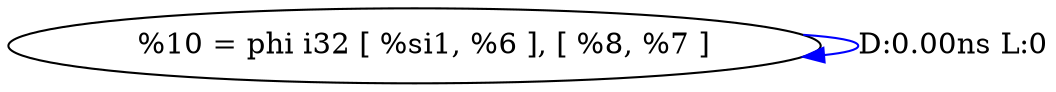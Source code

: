 digraph {
Node0x2b4bda0[label="  %10 = phi i32 [ %si1, %6 ], [ %8, %7 ]"];
Node0x2b4bda0 -> Node0x2b4bda0[label="D:0.00ns L:0",color=blue];
}
